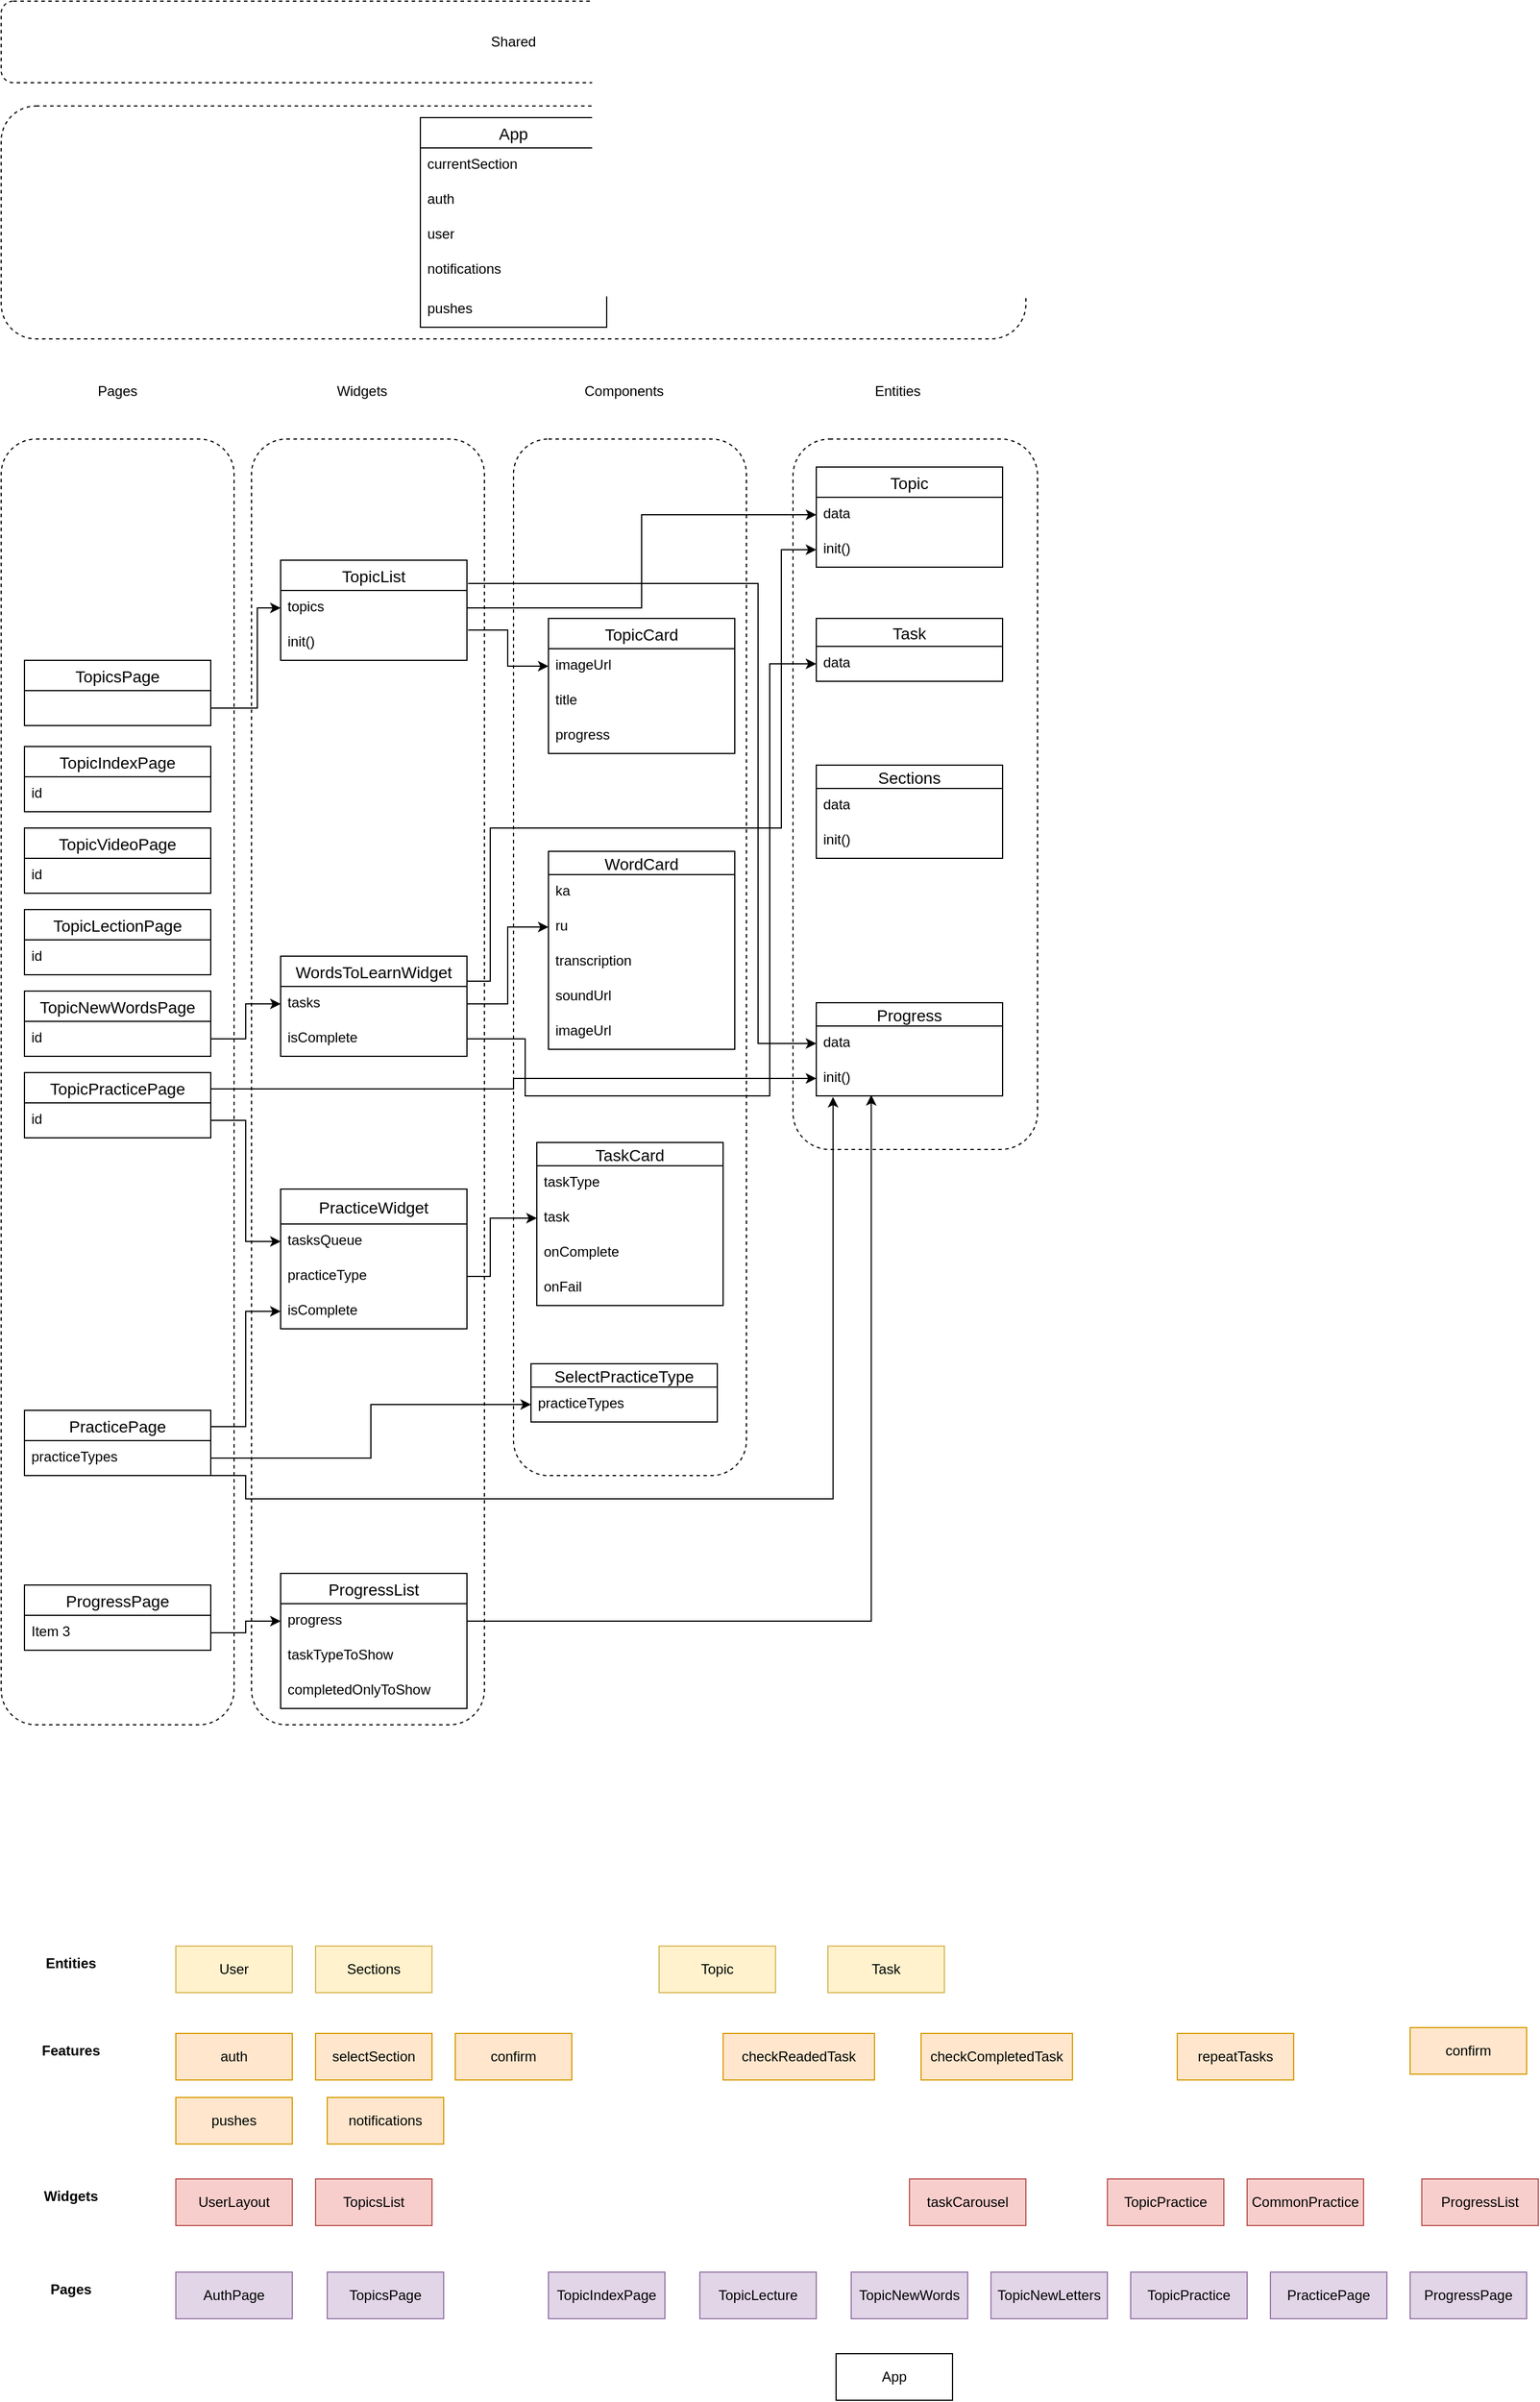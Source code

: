 <mxfile version="24.0.6" type="device">
  <diagram name="Page-1" id="sZi7YRQUznMkWtvt5kRm">
    <mxGraphModel dx="1313" dy="1832" grid="1" gridSize="10" guides="1" tooltips="1" connect="1" arrows="1" fold="1" page="1" pageScale="1" pageWidth="827" pageHeight="1169" math="0" shadow="0">
      <root>
        <mxCell id="0" />
        <mxCell id="1" parent="0" />
        <mxCell id="WkTNOZYevjF56CsXgl2D-112" value="" style="rounded=1;whiteSpace=wrap;html=1;dashed=1;" parent="1" vertex="1">
          <mxGeometry x="10" y="-300" width="880" height="200" as="geometry" />
        </mxCell>
        <mxCell id="WkTNOZYevjF56CsXgl2D-109" value="" style="rounded=1;whiteSpace=wrap;html=1;dashed=1;" parent="1" vertex="1">
          <mxGeometry x="10" y="-14" width="200" height="1104" as="geometry" />
        </mxCell>
        <mxCell id="WkTNOZYevjF56CsXgl2D-108" value="" style="rounded=1;whiteSpace=wrap;html=1;dashed=1;" parent="1" vertex="1">
          <mxGeometry x="225" y="-14" width="200" height="1104" as="geometry" />
        </mxCell>
        <mxCell id="WkTNOZYevjF56CsXgl2D-106" value="" style="rounded=1;whiteSpace=wrap;html=1;dashed=1;" parent="1" vertex="1">
          <mxGeometry x="450" y="-14" width="200" height="890" as="geometry" />
        </mxCell>
        <mxCell id="WkTNOZYevjF56CsXgl2D-104" value="" style="rounded=1;whiteSpace=wrap;html=1;dashed=1;" parent="1" vertex="1">
          <mxGeometry x="690" y="-14" width="210" height="610" as="geometry" />
        </mxCell>
        <mxCell id="WkTNOZYevjF56CsXgl2D-1" value="App" style="swimlane;fontStyle=0;childLayout=stackLayout;horizontal=1;startSize=26;horizontalStack=0;resizeParent=1;resizeParentMax=0;resizeLast=0;collapsible=1;marginBottom=0;align=center;fontSize=14;" parent="1" vertex="1">
          <mxGeometry x="370" y="-290" width="160" height="180" as="geometry" />
        </mxCell>
        <mxCell id="WkTNOZYevjF56CsXgl2D-2" value="currentSection" style="text;strokeColor=none;fillColor=none;spacingLeft=4;spacingRight=4;overflow=hidden;rotatable=0;points=[[0,0.5],[1,0.5]];portConstraint=eastwest;fontSize=12;whiteSpace=wrap;html=1;" parent="WkTNOZYevjF56CsXgl2D-1" vertex="1">
          <mxGeometry y="26" width="160" height="30" as="geometry" />
        </mxCell>
        <mxCell id="WkTNOZYevjF56CsXgl2D-3" value="auth" style="text;strokeColor=none;fillColor=none;spacingLeft=4;spacingRight=4;overflow=hidden;rotatable=0;points=[[0,0.5],[1,0.5]];portConstraint=eastwest;fontSize=12;whiteSpace=wrap;html=1;" parent="WkTNOZYevjF56CsXgl2D-1" vertex="1">
          <mxGeometry y="56" width="160" height="30" as="geometry" />
        </mxCell>
        <mxCell id="WkTNOZYevjF56CsXgl2D-4" value="user" style="text;strokeColor=none;fillColor=none;spacingLeft=4;spacingRight=4;overflow=hidden;rotatable=0;points=[[0,0.5],[1,0.5]];portConstraint=eastwest;fontSize=12;whiteSpace=wrap;html=1;" parent="WkTNOZYevjF56CsXgl2D-1" vertex="1">
          <mxGeometry y="86" width="160" height="30" as="geometry" />
        </mxCell>
        <mxCell id="WkTNOZYevjF56CsXgl2D-101" value="notifications" style="text;strokeColor=none;fillColor=none;spacingLeft=4;spacingRight=4;overflow=hidden;rotatable=0;points=[[0,0.5],[1,0.5]];portConstraint=eastwest;fontSize=12;whiteSpace=wrap;html=1;" parent="WkTNOZYevjF56CsXgl2D-1" vertex="1">
          <mxGeometry y="116" width="160" height="34" as="geometry" />
        </mxCell>
        <mxCell id="WkTNOZYevjF56CsXgl2D-102" value="pushes" style="text;strokeColor=none;fillColor=none;spacingLeft=4;spacingRight=4;overflow=hidden;rotatable=0;points=[[0,0.5],[1,0.5]];portConstraint=eastwest;fontSize=12;whiteSpace=wrap;html=1;" parent="WkTNOZYevjF56CsXgl2D-1" vertex="1">
          <mxGeometry y="150" width="160" height="30" as="geometry" />
        </mxCell>
        <mxCell id="WkTNOZYevjF56CsXgl2D-5" value="Topic" style="swimlane;fontStyle=0;childLayout=stackLayout;horizontal=1;startSize=26;horizontalStack=0;resizeParent=1;resizeParentMax=0;resizeLast=0;collapsible=1;marginBottom=0;align=center;fontSize=14;" parent="1" vertex="1">
          <mxGeometry x="710" y="10" width="160" height="86" as="geometry" />
        </mxCell>
        <mxCell id="WkTNOZYevjF56CsXgl2D-6" value="data" style="text;strokeColor=none;fillColor=none;spacingLeft=4;spacingRight=4;overflow=hidden;rotatable=0;points=[[0,0.5],[1,0.5]];portConstraint=eastwest;fontSize=12;whiteSpace=wrap;html=1;" parent="WkTNOZYevjF56CsXgl2D-5" vertex="1">
          <mxGeometry y="26" width="160" height="30" as="geometry" />
        </mxCell>
        <mxCell id="WkTNOZYevjF56CsXgl2D-8" value="init()" style="text;strokeColor=none;fillColor=none;spacingLeft=4;spacingRight=4;overflow=hidden;rotatable=0;points=[[0,0.5],[1,0.5]];portConstraint=eastwest;fontSize=12;whiteSpace=wrap;html=1;" parent="WkTNOZYevjF56CsXgl2D-5" vertex="1">
          <mxGeometry y="56" width="160" height="30" as="geometry" />
        </mxCell>
        <mxCell id="WkTNOZYevjF56CsXgl2D-9" value="Sections" style="swimlane;fontStyle=0;childLayout=stackLayout;horizontal=1;startSize=20;horizontalStack=0;resizeParent=1;resizeParentMax=0;resizeLast=0;collapsible=1;marginBottom=0;align=center;fontSize=14;" parent="1" vertex="1">
          <mxGeometry x="710" y="266" width="160" height="80" as="geometry" />
        </mxCell>
        <mxCell id="WkTNOZYevjF56CsXgl2D-10" value="data" style="text;strokeColor=none;fillColor=none;spacingLeft=4;spacingRight=4;overflow=hidden;rotatable=0;points=[[0,0.5],[1,0.5]];portConstraint=eastwest;fontSize=12;whiteSpace=wrap;html=1;" parent="WkTNOZYevjF56CsXgl2D-9" vertex="1">
          <mxGeometry y="20" width="160" height="30" as="geometry" />
        </mxCell>
        <mxCell id="WkTNOZYevjF56CsXgl2D-11" value="init()" style="text;strokeColor=none;fillColor=none;spacingLeft=4;spacingRight=4;overflow=hidden;rotatable=0;points=[[0,0.5],[1,0.5]];portConstraint=eastwest;fontSize=12;whiteSpace=wrap;html=1;" parent="WkTNOZYevjF56CsXgl2D-9" vertex="1">
          <mxGeometry y="50" width="160" height="30" as="geometry" />
        </mxCell>
        <mxCell id="WkTNOZYevjF56CsXgl2D-16" value="Progress" style="swimlane;fontStyle=0;childLayout=stackLayout;horizontal=1;startSize=20;horizontalStack=0;resizeParent=1;resizeParentMax=0;resizeLast=0;collapsible=1;marginBottom=0;align=center;fontSize=14;" parent="1" vertex="1">
          <mxGeometry x="710" y="470" width="160" height="80" as="geometry" />
        </mxCell>
        <mxCell id="WkTNOZYevjF56CsXgl2D-17" value="data" style="text;strokeColor=none;fillColor=none;spacingLeft=4;spacingRight=4;overflow=hidden;rotatable=0;points=[[0,0.5],[1,0.5]];portConstraint=eastwest;fontSize=12;whiteSpace=wrap;html=1;" parent="WkTNOZYevjF56CsXgl2D-16" vertex="1">
          <mxGeometry y="20" width="160" height="30" as="geometry" />
        </mxCell>
        <mxCell id="WkTNOZYevjF56CsXgl2D-18" value="init()" style="text;strokeColor=none;fillColor=none;spacingLeft=4;spacingRight=4;overflow=hidden;rotatable=0;points=[[0,0.5],[1,0.5]];portConstraint=eastwest;fontSize=12;whiteSpace=wrap;html=1;" parent="WkTNOZYevjF56CsXgl2D-16" vertex="1">
          <mxGeometry y="50" width="160" height="30" as="geometry" />
        </mxCell>
        <mxCell id="WkTNOZYevjF56CsXgl2D-23" value="TopicsPage" style="swimlane;fontStyle=0;childLayout=stackLayout;horizontal=1;startSize=26;horizontalStack=0;resizeParent=1;resizeParentMax=0;resizeLast=0;collapsible=1;marginBottom=0;align=center;fontSize=14;" parent="1" vertex="1">
          <mxGeometry x="30" y="176" width="160" height="56" as="geometry" />
        </mxCell>
        <mxCell id="WkTNOZYevjF56CsXgl2D-27" value="PracticePage" style="swimlane;fontStyle=0;childLayout=stackLayout;horizontal=1;startSize=26;horizontalStack=0;resizeParent=1;resizeParentMax=0;resizeLast=0;collapsible=1;marginBottom=0;align=center;fontSize=14;" parent="1" vertex="1">
          <mxGeometry x="30" y="820" width="160" height="56" as="geometry" />
        </mxCell>
        <mxCell id="WkTNOZYevjF56CsXgl2D-28" value="practiceTypes" style="text;strokeColor=none;fillColor=none;spacingLeft=4;spacingRight=4;overflow=hidden;rotatable=0;points=[[0,0.5],[1,0.5]];portConstraint=eastwest;fontSize=12;whiteSpace=wrap;html=1;" parent="WkTNOZYevjF56CsXgl2D-27" vertex="1">
          <mxGeometry y="26" width="160" height="30" as="geometry" />
        </mxCell>
        <mxCell id="WkTNOZYevjF56CsXgl2D-29" value="Task" style="swimlane;fontStyle=0;childLayout=stackLayout;horizontal=1;startSize=24;horizontalStack=0;resizeParent=1;resizeParentMax=0;resizeLast=0;collapsible=1;marginBottom=0;align=center;fontSize=14;" parent="1" vertex="1">
          <mxGeometry x="710" y="140" width="160" height="54" as="geometry" />
        </mxCell>
        <mxCell id="WkTNOZYevjF56CsXgl2D-30" value="data" style="text;strokeColor=none;fillColor=none;spacingLeft=4;spacingRight=4;overflow=hidden;rotatable=0;points=[[0,0.5],[1,0.5]];portConstraint=eastwest;fontSize=12;whiteSpace=wrap;html=1;" parent="WkTNOZYevjF56CsXgl2D-29" vertex="1">
          <mxGeometry y="24" width="160" height="30" as="geometry" />
        </mxCell>
        <mxCell id="WkTNOZYevjF56CsXgl2D-33" value="ProgressPage" style="swimlane;fontStyle=0;childLayout=stackLayout;horizontal=1;startSize=26;horizontalStack=0;resizeParent=1;resizeParentMax=0;resizeLast=0;collapsible=1;marginBottom=0;align=center;fontSize=14;" parent="1" vertex="1">
          <mxGeometry x="30" y="970" width="160" height="56" as="geometry" />
        </mxCell>
        <mxCell id="WkTNOZYevjF56CsXgl2D-34" value="Item 3" style="text;strokeColor=none;fillColor=none;spacingLeft=4;spacingRight=4;overflow=hidden;rotatable=0;points=[[0,0.5],[1,0.5]];portConstraint=eastwest;fontSize=12;whiteSpace=wrap;html=1;" parent="WkTNOZYevjF56CsXgl2D-33" vertex="1">
          <mxGeometry y="26" width="160" height="30" as="geometry" />
        </mxCell>
        <mxCell id="WkTNOZYevjF56CsXgl2D-35" value="TopicIndexPage" style="swimlane;fontStyle=0;childLayout=stackLayout;horizontal=1;startSize=26;horizontalStack=0;resizeParent=1;resizeParentMax=0;resizeLast=0;collapsible=1;marginBottom=0;align=center;fontSize=14;" parent="1" vertex="1">
          <mxGeometry x="30" y="250" width="160" height="56" as="geometry" />
        </mxCell>
        <mxCell id="WkTNOZYevjF56CsXgl2D-36" value="id" style="text;strokeColor=none;fillColor=none;spacingLeft=4;spacingRight=4;overflow=hidden;rotatable=0;points=[[0,0.5],[1,0.5]];portConstraint=eastwest;fontSize=12;whiteSpace=wrap;html=1;" parent="WkTNOZYevjF56CsXgl2D-35" vertex="1">
          <mxGeometry y="26" width="160" height="30" as="geometry" />
        </mxCell>
        <mxCell id="WkTNOZYevjF56CsXgl2D-37" value="TopicVideoPage" style="swimlane;fontStyle=0;childLayout=stackLayout;horizontal=1;startSize=26;horizontalStack=0;resizeParent=1;resizeParentMax=0;resizeLast=0;collapsible=1;marginBottom=0;align=center;fontSize=14;" parent="1" vertex="1">
          <mxGeometry x="30" y="320" width="160" height="56" as="geometry" />
        </mxCell>
        <mxCell id="WkTNOZYevjF56CsXgl2D-38" value="id" style="text;strokeColor=none;fillColor=none;spacingLeft=4;spacingRight=4;overflow=hidden;rotatable=0;points=[[0,0.5],[1,0.5]];portConstraint=eastwest;fontSize=12;whiteSpace=wrap;html=1;" parent="WkTNOZYevjF56CsXgl2D-37" vertex="1">
          <mxGeometry y="26" width="160" height="30" as="geometry" />
        </mxCell>
        <mxCell id="WkTNOZYevjF56CsXgl2D-39" value="TopicLectionPage" style="swimlane;fontStyle=0;childLayout=stackLayout;horizontal=1;startSize=26;horizontalStack=0;resizeParent=1;resizeParentMax=0;resizeLast=0;collapsible=1;marginBottom=0;align=center;fontSize=14;" parent="1" vertex="1">
          <mxGeometry x="30" y="390" width="160" height="56" as="geometry" />
        </mxCell>
        <mxCell id="WkTNOZYevjF56CsXgl2D-40" value="id" style="text;strokeColor=none;fillColor=none;spacingLeft=4;spacingRight=4;overflow=hidden;rotatable=0;points=[[0,0.5],[1,0.5]];portConstraint=eastwest;fontSize=12;whiteSpace=wrap;html=1;" parent="WkTNOZYevjF56CsXgl2D-39" vertex="1">
          <mxGeometry y="26" width="160" height="30" as="geometry" />
        </mxCell>
        <mxCell id="WkTNOZYevjF56CsXgl2D-42" value="TopicNewWordsPage" style="swimlane;fontStyle=0;childLayout=stackLayout;horizontal=1;startSize=26;horizontalStack=0;resizeParent=1;resizeParentMax=0;resizeLast=0;collapsible=1;marginBottom=0;align=center;fontSize=14;" parent="1" vertex="1">
          <mxGeometry x="30" y="460" width="160" height="56" as="geometry" />
        </mxCell>
        <mxCell id="WkTNOZYevjF56CsXgl2D-43" value="id" style="text;strokeColor=none;fillColor=none;spacingLeft=4;spacingRight=4;overflow=hidden;rotatable=0;points=[[0,0.5],[1,0.5]];portConstraint=eastwest;fontSize=12;whiteSpace=wrap;html=1;" parent="WkTNOZYevjF56CsXgl2D-42" vertex="1">
          <mxGeometry y="26" width="160" height="30" as="geometry" />
        </mxCell>
        <mxCell id="WkTNOZYevjF56CsXgl2D-44" value="TopicPracticePage" style="swimlane;fontStyle=0;childLayout=stackLayout;horizontal=1;startSize=26;horizontalStack=0;resizeParent=1;resizeParentMax=0;resizeLast=0;collapsible=1;marginBottom=0;align=center;fontSize=14;" parent="1" vertex="1">
          <mxGeometry x="30" y="530" width="160" height="56" as="geometry" />
        </mxCell>
        <mxCell id="WkTNOZYevjF56CsXgl2D-45" value="id" style="text;strokeColor=none;fillColor=none;spacingLeft=4;spacingRight=4;overflow=hidden;rotatable=0;points=[[0,0.5],[1,0.5]];portConstraint=eastwest;fontSize=12;whiteSpace=wrap;html=1;" parent="WkTNOZYevjF56CsXgl2D-44" vertex="1">
          <mxGeometry y="26" width="160" height="30" as="geometry" />
        </mxCell>
        <mxCell id="WkTNOZYevjF56CsXgl2D-46" value="TopicList" style="swimlane;fontStyle=0;childLayout=stackLayout;horizontal=1;startSize=26;horizontalStack=0;resizeParent=1;resizeParentMax=0;resizeLast=0;collapsible=1;marginBottom=0;align=center;fontSize=14;" parent="1" vertex="1">
          <mxGeometry x="250" y="90" width="160" height="86" as="geometry" />
        </mxCell>
        <mxCell id="WkTNOZYevjF56CsXgl2D-47" value="topics" style="text;strokeColor=none;fillColor=none;spacingLeft=4;spacingRight=4;overflow=hidden;rotatable=0;points=[[0,0.5],[1,0.5]];portConstraint=eastwest;fontSize=12;whiteSpace=wrap;html=1;" parent="WkTNOZYevjF56CsXgl2D-46" vertex="1">
          <mxGeometry y="26" width="160" height="30" as="geometry" />
        </mxCell>
        <mxCell id="WkTNOZYevjF56CsXgl2D-48" value="init()" style="text;strokeColor=none;fillColor=none;spacingLeft=4;spacingRight=4;overflow=hidden;rotatable=0;points=[[0,0.5],[1,0.5]];portConstraint=eastwest;fontSize=12;whiteSpace=wrap;html=1;" parent="WkTNOZYevjF56CsXgl2D-46" vertex="1">
          <mxGeometry y="56" width="160" height="30" as="geometry" />
        </mxCell>
        <mxCell id="WkTNOZYevjF56CsXgl2D-50" style="edgeStyle=orthogonalEdgeStyle;rounded=0;orthogonalLoop=1;jettySize=auto;html=1;exitX=1;exitY=0.75;exitDx=0;exitDy=0;entryX=0;entryY=0.5;entryDx=0;entryDy=0;" parent="1" source="WkTNOZYevjF56CsXgl2D-23" target="WkTNOZYevjF56CsXgl2D-47" edge="1">
          <mxGeometry relative="1" as="geometry">
            <mxPoint x="230" y="217" as="sourcePoint" />
            <Array as="points">
              <mxPoint x="230" y="217" />
              <mxPoint x="230" y="131" />
            </Array>
          </mxGeometry>
        </mxCell>
        <mxCell id="WkTNOZYevjF56CsXgl2D-51" value="TopicCard" style="swimlane;fontStyle=0;childLayout=stackLayout;horizontal=1;startSize=26;horizontalStack=0;resizeParent=1;resizeParentMax=0;resizeLast=0;collapsible=1;marginBottom=0;align=center;fontSize=14;" parent="1" vertex="1">
          <mxGeometry x="480" y="140" width="160" height="116" as="geometry" />
        </mxCell>
        <mxCell id="WkTNOZYevjF56CsXgl2D-52" value="imageUrl" style="text;strokeColor=none;fillColor=none;spacingLeft=4;spacingRight=4;overflow=hidden;rotatable=0;points=[[0,0.5],[1,0.5]];portConstraint=eastwest;fontSize=12;whiteSpace=wrap;html=1;" parent="WkTNOZYevjF56CsXgl2D-51" vertex="1">
          <mxGeometry y="26" width="160" height="30" as="geometry" />
        </mxCell>
        <mxCell id="WkTNOZYevjF56CsXgl2D-53" value="title" style="text;strokeColor=none;fillColor=none;spacingLeft=4;spacingRight=4;overflow=hidden;rotatable=0;points=[[0,0.5],[1,0.5]];portConstraint=eastwest;fontSize=12;whiteSpace=wrap;html=1;" parent="WkTNOZYevjF56CsXgl2D-51" vertex="1">
          <mxGeometry y="56" width="160" height="30" as="geometry" />
        </mxCell>
        <mxCell id="WkTNOZYevjF56CsXgl2D-54" value="progress" style="text;strokeColor=none;fillColor=none;spacingLeft=4;spacingRight=4;overflow=hidden;rotatable=0;points=[[0,0.5],[1,0.5]];portConstraint=eastwest;fontSize=12;whiteSpace=wrap;html=1;" parent="WkTNOZYevjF56CsXgl2D-51" vertex="1">
          <mxGeometry y="86" width="160" height="30" as="geometry" />
        </mxCell>
        <mxCell id="WkTNOZYevjF56CsXgl2D-58" value="WordsToLearnWidget" style="swimlane;fontStyle=0;childLayout=stackLayout;horizontal=1;startSize=26;horizontalStack=0;resizeParent=1;resizeParentMax=0;resizeLast=0;collapsible=1;marginBottom=0;align=center;fontSize=14;" parent="1" vertex="1">
          <mxGeometry x="250" y="430" width="160" height="86" as="geometry" />
        </mxCell>
        <mxCell id="WkTNOZYevjF56CsXgl2D-59" value="tasks" style="text;strokeColor=none;fillColor=none;spacingLeft=4;spacingRight=4;overflow=hidden;rotatable=0;points=[[0,0.5],[1,0.5]];portConstraint=eastwest;fontSize=12;whiteSpace=wrap;html=1;" parent="WkTNOZYevjF56CsXgl2D-58" vertex="1">
          <mxGeometry y="26" width="160" height="30" as="geometry" />
        </mxCell>
        <mxCell id="WkTNOZYevjF56CsXgl2D-60" value="isComplete" style="text;strokeColor=none;fillColor=none;spacingLeft=4;spacingRight=4;overflow=hidden;rotatable=0;points=[[0,0.5],[1,0.5]];portConstraint=eastwest;fontSize=12;whiteSpace=wrap;html=1;" parent="WkTNOZYevjF56CsXgl2D-58" vertex="1">
          <mxGeometry y="56" width="160" height="30" as="geometry" />
        </mxCell>
        <mxCell id="WkTNOZYevjF56CsXgl2D-62" value="WordCard" style="swimlane;fontStyle=0;childLayout=stackLayout;horizontal=1;startSize=20;horizontalStack=0;resizeParent=1;resizeParentMax=0;resizeLast=0;collapsible=1;marginBottom=0;align=center;fontSize=14;" parent="1" vertex="1">
          <mxGeometry x="480" y="340" width="160" height="170" as="geometry" />
        </mxCell>
        <mxCell id="WkTNOZYevjF56CsXgl2D-63" value="ka" style="text;strokeColor=none;fillColor=none;spacingLeft=4;spacingRight=4;overflow=hidden;rotatable=0;points=[[0,0.5],[1,0.5]];portConstraint=eastwest;fontSize=12;whiteSpace=wrap;html=1;" parent="WkTNOZYevjF56CsXgl2D-62" vertex="1">
          <mxGeometry y="20" width="160" height="30" as="geometry" />
        </mxCell>
        <mxCell id="WkTNOZYevjF56CsXgl2D-64" value="ru" style="text;strokeColor=none;fillColor=none;spacingLeft=4;spacingRight=4;overflow=hidden;rotatable=0;points=[[0,0.5],[1,0.5]];portConstraint=eastwest;fontSize=12;whiteSpace=wrap;html=1;" parent="WkTNOZYevjF56CsXgl2D-62" vertex="1">
          <mxGeometry y="50" width="160" height="30" as="geometry" />
        </mxCell>
        <mxCell id="WkTNOZYevjF56CsXgl2D-65" value="transcription" style="text;strokeColor=none;fillColor=none;spacingLeft=4;spacingRight=4;overflow=hidden;rotatable=0;points=[[0,0.5],[1,0.5]];portConstraint=eastwest;fontSize=12;whiteSpace=wrap;html=1;" parent="WkTNOZYevjF56CsXgl2D-62" vertex="1">
          <mxGeometry y="80" width="160" height="30" as="geometry" />
        </mxCell>
        <mxCell id="WkTNOZYevjF56CsXgl2D-66" value="soundUrl" style="text;strokeColor=none;fillColor=none;spacingLeft=4;spacingRight=4;overflow=hidden;rotatable=0;points=[[0,0.5],[1,0.5]];portConstraint=eastwest;fontSize=12;whiteSpace=wrap;html=1;" parent="WkTNOZYevjF56CsXgl2D-62" vertex="1">
          <mxGeometry y="110" width="160" height="30" as="geometry" />
        </mxCell>
        <mxCell id="WkTNOZYevjF56CsXgl2D-67" value="imageUrl" style="text;strokeColor=none;fillColor=none;spacingLeft=4;spacingRight=4;overflow=hidden;rotatable=0;points=[[0,0.5],[1,0.5]];portConstraint=eastwest;fontSize=12;whiteSpace=wrap;html=1;" parent="WkTNOZYevjF56CsXgl2D-62" vertex="1">
          <mxGeometry y="140" width="160" height="30" as="geometry" />
        </mxCell>
        <mxCell id="WkTNOZYevjF56CsXgl2D-70" style="edgeStyle=orthogonalEdgeStyle;rounded=0;orthogonalLoop=1;jettySize=auto;html=1;exitX=1;exitY=0.25;exitDx=0;exitDy=0;entryX=0;entryY=0.5;entryDx=0;entryDy=0;" parent="1" source="WkTNOZYevjF56CsXgl2D-58" target="WkTNOZYevjF56CsXgl2D-8" edge="1">
          <mxGeometry relative="1" as="geometry">
            <Array as="points">
              <mxPoint x="430" y="451" />
              <mxPoint x="430" y="320" />
              <mxPoint x="680" y="320" />
              <mxPoint x="680" y="81" />
            </Array>
          </mxGeometry>
        </mxCell>
        <mxCell id="WkTNOZYevjF56CsXgl2D-72" value="PracticeWidget" style="swimlane;fontStyle=0;childLayout=stackLayout;horizontal=1;startSize=30;horizontalStack=0;resizeParent=1;resizeParentMax=0;resizeLast=0;collapsible=1;marginBottom=0;align=center;fontSize=14;" parent="1" vertex="1">
          <mxGeometry x="250" y="630" width="160" height="120" as="geometry" />
        </mxCell>
        <mxCell id="WkTNOZYevjF56CsXgl2D-73" value="tasksQueue" style="text;strokeColor=none;fillColor=none;spacingLeft=4;spacingRight=4;overflow=hidden;rotatable=0;points=[[0,0.5],[1,0.5]];portConstraint=eastwest;fontSize=12;whiteSpace=wrap;html=1;" parent="WkTNOZYevjF56CsXgl2D-72" vertex="1">
          <mxGeometry y="30" width="160" height="30" as="geometry" />
        </mxCell>
        <mxCell id="WkTNOZYevjF56CsXgl2D-74" value="practiceType" style="text;strokeColor=none;fillColor=none;spacingLeft=4;spacingRight=4;overflow=hidden;rotatable=0;points=[[0,0.5],[1,0.5]];portConstraint=eastwest;fontSize=12;whiteSpace=wrap;html=1;" parent="WkTNOZYevjF56CsXgl2D-72" vertex="1">
          <mxGeometry y="60" width="160" height="30" as="geometry" />
        </mxCell>
        <mxCell id="WkTNOZYevjF56CsXgl2D-75" value="isComplete" style="text;strokeColor=none;fillColor=none;spacingLeft=4;spacingRight=4;overflow=hidden;rotatable=0;points=[[0,0.5],[1,0.5]];portConstraint=eastwest;fontSize=12;whiteSpace=wrap;html=1;" parent="WkTNOZYevjF56CsXgl2D-72" vertex="1">
          <mxGeometry y="90" width="160" height="30" as="geometry" />
        </mxCell>
        <mxCell id="WkTNOZYevjF56CsXgl2D-77" value="SelectPracticeType" style="swimlane;fontStyle=0;childLayout=stackLayout;horizontal=1;startSize=20;horizontalStack=0;resizeParent=1;resizeParentMax=0;resizeLast=0;collapsible=1;marginBottom=0;align=center;fontSize=14;" parent="1" vertex="1">
          <mxGeometry x="465" y="780" width="160" height="50" as="geometry" />
        </mxCell>
        <mxCell id="WkTNOZYevjF56CsXgl2D-78" value="practiceTypes" style="text;strokeColor=none;fillColor=none;spacingLeft=4;spacingRight=4;overflow=hidden;rotatable=0;points=[[0,0.5],[1,0.5]];portConstraint=eastwest;fontSize=12;whiteSpace=wrap;html=1;" parent="WkTNOZYevjF56CsXgl2D-77" vertex="1">
          <mxGeometry y="20" width="160" height="30" as="geometry" />
        </mxCell>
        <mxCell id="WkTNOZYevjF56CsXgl2D-82" style="edgeStyle=orthogonalEdgeStyle;rounded=0;orthogonalLoop=1;jettySize=auto;html=1;exitX=1;exitY=0.25;exitDx=0;exitDy=0;entryX=0;entryY=0.5;entryDx=0;entryDy=0;" parent="1" source="WkTNOZYevjF56CsXgl2D-27" target="WkTNOZYevjF56CsXgl2D-75" edge="1">
          <mxGeometry relative="1" as="geometry">
            <Array as="points">
              <mxPoint x="220" y="834" />
              <mxPoint x="220" y="735" />
            </Array>
          </mxGeometry>
        </mxCell>
        <mxCell id="WkTNOZYevjF56CsXgl2D-87" value="TaskCard" style="swimlane;fontStyle=0;childLayout=stackLayout;horizontal=1;startSize=20;horizontalStack=0;resizeParent=1;resizeParentMax=0;resizeLast=0;collapsible=1;marginBottom=0;align=center;fontSize=14;" parent="1" vertex="1">
          <mxGeometry x="470" y="590" width="160" height="140" as="geometry" />
        </mxCell>
        <mxCell id="WkTNOZYevjF56CsXgl2D-88" value="taskType" style="text;strokeColor=none;fillColor=none;spacingLeft=4;spacingRight=4;overflow=hidden;rotatable=0;points=[[0,0.5],[1,0.5]];portConstraint=eastwest;fontSize=12;whiteSpace=wrap;html=1;" parent="WkTNOZYevjF56CsXgl2D-87" vertex="1">
          <mxGeometry y="20" width="160" height="30" as="geometry" />
        </mxCell>
        <mxCell id="WkTNOZYevjF56CsXgl2D-89" value="task" style="text;strokeColor=none;fillColor=none;spacingLeft=4;spacingRight=4;overflow=hidden;rotatable=0;points=[[0,0.5],[1,0.5]];portConstraint=eastwest;fontSize=12;whiteSpace=wrap;html=1;" parent="WkTNOZYevjF56CsXgl2D-87" vertex="1">
          <mxGeometry y="50" width="160" height="30" as="geometry" />
        </mxCell>
        <mxCell id="WkTNOZYevjF56CsXgl2D-90" value="onComplete" style="text;strokeColor=none;fillColor=none;spacingLeft=4;spacingRight=4;overflow=hidden;rotatable=0;points=[[0,0.5],[1,0.5]];portConstraint=eastwest;fontSize=12;whiteSpace=wrap;html=1;" parent="WkTNOZYevjF56CsXgl2D-87" vertex="1">
          <mxGeometry y="80" width="160" height="30" as="geometry" />
        </mxCell>
        <mxCell id="WkTNOZYevjF56CsXgl2D-91" value="onFail" style="text;strokeColor=none;fillColor=none;spacingLeft=4;spacingRight=4;overflow=hidden;rotatable=0;points=[[0,0.5],[1,0.5]];portConstraint=eastwest;fontSize=12;whiteSpace=wrap;html=1;" parent="WkTNOZYevjF56CsXgl2D-87" vertex="1">
          <mxGeometry y="110" width="160" height="30" as="geometry" />
        </mxCell>
        <mxCell id="WkTNOZYevjF56CsXgl2D-93" style="edgeStyle=orthogonalEdgeStyle;rounded=0;orthogonalLoop=1;jettySize=auto;html=1;exitX=1;exitY=0.25;exitDx=0;exitDy=0;entryX=0;entryY=0.5;entryDx=0;entryDy=0;" parent="1" source="WkTNOZYevjF56CsXgl2D-44" target="WkTNOZYevjF56CsXgl2D-18" edge="1">
          <mxGeometry relative="1" as="geometry" />
        </mxCell>
        <mxCell id="WkTNOZYevjF56CsXgl2D-94" style="edgeStyle=orthogonalEdgeStyle;rounded=0;orthogonalLoop=1;jettySize=auto;html=1;exitX=1;exitY=1;exitDx=0;exitDy=0;entryX=0.09;entryY=1.031;entryDx=0;entryDy=0;entryPerimeter=0;" parent="1" source="WkTNOZYevjF56CsXgl2D-27" target="WkTNOZYevjF56CsXgl2D-18" edge="1">
          <mxGeometry relative="1" as="geometry">
            <Array as="points">
              <mxPoint x="220" y="876" />
              <mxPoint x="220" y="896" />
              <mxPoint x="724" y="896" />
            </Array>
          </mxGeometry>
        </mxCell>
        <mxCell id="WkTNOZYevjF56CsXgl2D-95" value="ProgressList" style="swimlane;fontStyle=0;childLayout=stackLayout;horizontal=1;startSize=26;horizontalStack=0;resizeParent=1;resizeParentMax=0;resizeLast=0;collapsible=1;marginBottom=0;align=center;fontSize=14;" parent="1" vertex="1">
          <mxGeometry x="250" y="960" width="160" height="116" as="geometry" />
        </mxCell>
        <mxCell id="WkTNOZYevjF56CsXgl2D-96" value="progress" style="text;strokeColor=none;fillColor=none;spacingLeft=4;spacingRight=4;overflow=hidden;rotatable=0;points=[[0,0.5],[1,0.5]];portConstraint=eastwest;fontSize=12;whiteSpace=wrap;html=1;" parent="WkTNOZYevjF56CsXgl2D-95" vertex="1">
          <mxGeometry y="26" width="160" height="30" as="geometry" />
        </mxCell>
        <mxCell id="WkTNOZYevjF56CsXgl2D-97" value="taskTypeToShow" style="text;strokeColor=none;fillColor=none;spacingLeft=4;spacingRight=4;overflow=hidden;rotatable=0;points=[[0,0.5],[1,0.5]];portConstraint=eastwest;fontSize=12;whiteSpace=wrap;html=1;" parent="WkTNOZYevjF56CsXgl2D-95" vertex="1">
          <mxGeometry y="56" width="160" height="30" as="geometry" />
        </mxCell>
        <mxCell id="WkTNOZYevjF56CsXgl2D-98" value="completedOnlyToShow" style="text;strokeColor=none;fillColor=none;spacingLeft=4;spacingRight=4;overflow=hidden;rotatable=0;points=[[0,0.5],[1,0.5]];portConstraint=eastwest;fontSize=12;whiteSpace=wrap;html=1;" parent="WkTNOZYevjF56CsXgl2D-95" vertex="1">
          <mxGeometry y="86" width="160" height="30" as="geometry" />
        </mxCell>
        <mxCell id="WkTNOZYevjF56CsXgl2D-57" style="edgeStyle=orthogonalEdgeStyle;rounded=0;orthogonalLoop=1;jettySize=auto;html=1;exitX=1.006;exitY=-0.2;exitDx=0;exitDy=0;entryX=0;entryY=0.5;entryDx=0;entryDy=0;exitPerimeter=0;" parent="1" source="WkTNOZYevjF56CsXgl2D-47" target="WkTNOZYevjF56CsXgl2D-17" edge="1">
          <mxGeometry relative="1" as="geometry">
            <Array as="points">
              <mxPoint x="660" y="110" />
              <mxPoint x="660" y="505" />
            </Array>
          </mxGeometry>
        </mxCell>
        <mxCell id="WkTNOZYevjF56CsXgl2D-56" style="edgeStyle=orthogonalEdgeStyle;rounded=0;orthogonalLoop=1;jettySize=auto;html=1;exitX=1;exitY=0.5;exitDx=0;exitDy=0;entryX=0;entryY=0.5;entryDx=0;entryDy=0;" parent="1" source="WkTNOZYevjF56CsXgl2D-47" target="WkTNOZYevjF56CsXgl2D-6" edge="1">
          <mxGeometry relative="1" as="geometry" />
        </mxCell>
        <mxCell id="WkTNOZYevjF56CsXgl2D-55" style="edgeStyle=orthogonalEdgeStyle;rounded=0;orthogonalLoop=1;jettySize=auto;html=1;exitX=1.006;exitY=0.133;exitDx=0;exitDy=0;entryX=0;entryY=0.5;entryDx=0;entryDy=0;exitPerimeter=0;" parent="1" source="WkTNOZYevjF56CsXgl2D-48" target="WkTNOZYevjF56CsXgl2D-52" edge="1">
          <mxGeometry relative="1" as="geometry" />
        </mxCell>
        <mxCell id="WkTNOZYevjF56CsXgl2D-68" style="edgeStyle=orthogonalEdgeStyle;rounded=0;orthogonalLoop=1;jettySize=auto;html=1;exitX=1;exitY=0.5;exitDx=0;exitDy=0;entryX=0;entryY=0.5;entryDx=0;entryDy=0;" parent="1" source="WkTNOZYevjF56CsXgl2D-59" target="WkTNOZYevjF56CsXgl2D-64" edge="1">
          <mxGeometry relative="1" as="geometry" />
        </mxCell>
        <mxCell id="WkTNOZYevjF56CsXgl2D-69" style="edgeStyle=orthogonalEdgeStyle;rounded=0;orthogonalLoop=1;jettySize=auto;html=1;exitX=1;exitY=0.5;exitDx=0;exitDy=0;entryX=0;entryY=0.5;entryDx=0;entryDy=0;" parent="1" source="WkTNOZYevjF56CsXgl2D-60" target="WkTNOZYevjF56CsXgl2D-30" edge="1">
          <mxGeometry relative="1" as="geometry">
            <Array as="points">
              <mxPoint x="460" y="501" />
              <mxPoint x="460" y="550" />
              <mxPoint x="670" y="550" />
              <mxPoint x="670" y="179" />
            </Array>
          </mxGeometry>
        </mxCell>
        <mxCell id="WkTNOZYevjF56CsXgl2D-71" style="edgeStyle=orthogonalEdgeStyle;rounded=0;orthogonalLoop=1;jettySize=auto;html=1;exitX=1;exitY=0.5;exitDx=0;exitDy=0;entryX=0;entryY=0.5;entryDx=0;entryDy=0;" parent="1" source="WkTNOZYevjF56CsXgl2D-43" target="WkTNOZYevjF56CsXgl2D-59" edge="1">
          <mxGeometry relative="1" as="geometry" />
        </mxCell>
        <mxCell id="WkTNOZYevjF56CsXgl2D-76" style="edgeStyle=orthogonalEdgeStyle;rounded=0;orthogonalLoop=1;jettySize=auto;html=1;exitX=1;exitY=0.5;exitDx=0;exitDy=0;entryX=0;entryY=0.5;entryDx=0;entryDy=0;" parent="1" source="WkTNOZYevjF56CsXgl2D-45" target="WkTNOZYevjF56CsXgl2D-73" edge="1">
          <mxGeometry relative="1" as="geometry" />
        </mxCell>
        <mxCell id="WkTNOZYevjF56CsXgl2D-92" style="edgeStyle=orthogonalEdgeStyle;rounded=0;orthogonalLoop=1;jettySize=auto;html=1;exitX=1;exitY=0.5;exitDx=0;exitDy=0;entryX=0;entryY=0.5;entryDx=0;entryDy=0;" parent="1" source="WkTNOZYevjF56CsXgl2D-74" target="WkTNOZYevjF56CsXgl2D-89" edge="1">
          <mxGeometry relative="1" as="geometry">
            <Array as="points">
              <mxPoint x="430" y="705" />
              <mxPoint x="430" y="655" />
            </Array>
          </mxGeometry>
        </mxCell>
        <mxCell id="WkTNOZYevjF56CsXgl2D-81" style="edgeStyle=orthogonalEdgeStyle;rounded=0;orthogonalLoop=1;jettySize=auto;html=1;exitX=1;exitY=0.5;exitDx=0;exitDy=0;entryX=0;entryY=0.5;entryDx=0;entryDy=0;" parent="1" source="WkTNOZYevjF56CsXgl2D-28" target="WkTNOZYevjF56CsXgl2D-78" edge="1">
          <mxGeometry relative="1" as="geometry" />
        </mxCell>
        <mxCell id="WkTNOZYevjF56CsXgl2D-99" style="edgeStyle=orthogonalEdgeStyle;rounded=0;orthogonalLoop=1;jettySize=auto;html=1;exitX=1;exitY=0.5;exitDx=0;exitDy=0;entryX=0;entryY=0.5;entryDx=0;entryDy=0;" parent="1" source="WkTNOZYevjF56CsXgl2D-34" target="WkTNOZYevjF56CsXgl2D-96" edge="1">
          <mxGeometry relative="1" as="geometry" />
        </mxCell>
        <mxCell id="WkTNOZYevjF56CsXgl2D-100" style="edgeStyle=orthogonalEdgeStyle;rounded=0;orthogonalLoop=1;jettySize=auto;html=1;exitX=1;exitY=0.5;exitDx=0;exitDy=0;entryX=0.295;entryY=0.976;entryDx=0;entryDy=0;entryPerimeter=0;" parent="1" source="WkTNOZYevjF56CsXgl2D-96" target="WkTNOZYevjF56CsXgl2D-18" edge="1">
          <mxGeometry relative="1" as="geometry" />
        </mxCell>
        <mxCell id="WkTNOZYevjF56CsXgl2D-105" value="Entities" style="text;html=1;align=center;verticalAlign=middle;whiteSpace=wrap;rounded=0;" parent="1" vertex="1">
          <mxGeometry x="750" y="-70" width="60" height="30" as="geometry" />
        </mxCell>
        <mxCell id="WkTNOZYevjF56CsXgl2D-107" value="Components" style="text;html=1;align=center;verticalAlign=middle;whiteSpace=wrap;rounded=0;" parent="1" vertex="1">
          <mxGeometry x="515" y="-70" width="60" height="30" as="geometry" />
        </mxCell>
        <mxCell id="WkTNOZYevjF56CsXgl2D-110" value="Widgets" style="text;html=1;align=center;verticalAlign=middle;whiteSpace=wrap;rounded=0;" parent="1" vertex="1">
          <mxGeometry x="290" y="-70" width="60" height="30" as="geometry" />
        </mxCell>
        <mxCell id="WkTNOZYevjF56CsXgl2D-111" value="Pages" style="text;html=1;align=center;verticalAlign=middle;whiteSpace=wrap;rounded=0;" parent="1" vertex="1">
          <mxGeometry x="80" y="-70" width="60" height="30" as="geometry" />
        </mxCell>
        <mxCell id="WkTNOZYevjF56CsXgl2D-113" value="Shared" style="rounded=1;whiteSpace=wrap;html=1;dashed=1;" parent="1" vertex="1">
          <mxGeometry x="10" y="-390" width="880" height="70" as="geometry" />
        </mxCell>
        <mxCell id="1uYXqPGWu5NtH5E6OTEn-1" value="App" style="whiteSpace=wrap;html=1;align=center;" vertex="1" parent="1">
          <mxGeometry x="727" y="1630" width="100" height="40" as="geometry" />
        </mxCell>
        <mxCell id="1uYXqPGWu5NtH5E6OTEn-2" value="TopicsPage" style="whiteSpace=wrap;html=1;align=center;fillColor=#e1d5e7;strokeColor=#9673a6;" vertex="1" parent="1">
          <mxGeometry x="290" y="1560" width="100" height="40" as="geometry" />
        </mxCell>
        <mxCell id="1uYXqPGWu5NtH5E6OTEn-3" value="AuthPage" style="whiteSpace=wrap;html=1;align=center;fillColor=#e1d5e7;strokeColor=#9673a6;" vertex="1" parent="1">
          <mxGeometry x="160" y="1560" width="100" height="40" as="geometry" />
        </mxCell>
        <mxCell id="1uYXqPGWu5NtH5E6OTEn-4" value="TopicIndexPage" style="whiteSpace=wrap;html=1;align=center;fillColor=#e1d5e7;strokeColor=#9673a6;" vertex="1" parent="1">
          <mxGeometry x="480" y="1560" width="100" height="40" as="geometry" />
        </mxCell>
        <mxCell id="1uYXqPGWu5NtH5E6OTEn-5" value="TopicLecture" style="whiteSpace=wrap;html=1;align=center;fillColor=#e1d5e7;strokeColor=#9673a6;" vertex="1" parent="1">
          <mxGeometry x="610" y="1560" width="100" height="40" as="geometry" />
        </mxCell>
        <mxCell id="1uYXqPGWu5NtH5E6OTEn-6" value="TopicNewWords" style="whiteSpace=wrap;html=1;align=center;fillColor=#e1d5e7;strokeColor=#9673a6;" vertex="1" parent="1">
          <mxGeometry x="740" y="1560" width="100" height="40" as="geometry" />
        </mxCell>
        <mxCell id="1uYXqPGWu5NtH5E6OTEn-7" value="TopicNewLetters" style="whiteSpace=wrap;html=1;align=center;fillColor=#e1d5e7;strokeColor=#9673a6;" vertex="1" parent="1">
          <mxGeometry x="860" y="1560" width="100" height="40" as="geometry" />
        </mxCell>
        <mxCell id="1uYXqPGWu5NtH5E6OTEn-8" value="TopicPractice" style="whiteSpace=wrap;html=1;align=center;fillColor=#e1d5e7;strokeColor=#9673a6;" vertex="1" parent="1">
          <mxGeometry x="980" y="1560" width="100" height="40" as="geometry" />
        </mxCell>
        <mxCell id="1uYXqPGWu5NtH5E6OTEn-9" value="&lt;b&gt;Pages&lt;/b&gt;" style="text;html=1;align=center;verticalAlign=middle;whiteSpace=wrap;rounded=0;" vertex="1" parent="1">
          <mxGeometry x="40" y="1560" width="60" height="30" as="geometry" />
        </mxCell>
        <mxCell id="1uYXqPGWu5NtH5E6OTEn-10" value="PracticePage" style="whiteSpace=wrap;html=1;align=center;fillColor=#e1d5e7;strokeColor=#9673a6;" vertex="1" parent="1">
          <mxGeometry x="1100" y="1560" width="100" height="40" as="geometry" />
        </mxCell>
        <mxCell id="1uYXqPGWu5NtH5E6OTEn-11" value="ProgressPage" style="whiteSpace=wrap;html=1;align=center;fillColor=#e1d5e7;strokeColor=#9673a6;" vertex="1" parent="1">
          <mxGeometry x="1220" y="1560" width="100" height="40" as="geometry" />
        </mxCell>
        <mxCell id="1uYXqPGWu5NtH5E6OTEn-13" value="Topic" style="whiteSpace=wrap;html=1;align=center;fillColor=#fff2cc;strokeColor=#d6b656;" vertex="1" parent="1">
          <mxGeometry x="575" y="1280" width="100" height="40" as="geometry" />
        </mxCell>
        <mxCell id="1uYXqPGWu5NtH5E6OTEn-14" value="User" style="whiteSpace=wrap;html=1;align=center;fillColor=#fff2cc;strokeColor=#d6b656;" vertex="1" parent="1">
          <mxGeometry x="160" y="1280" width="100" height="40" as="geometry" />
        </mxCell>
        <mxCell id="1uYXqPGWu5NtH5E6OTEn-15" value="Task" style="whiteSpace=wrap;html=1;align=center;fillColor=#fff2cc;strokeColor=#d6b656;" vertex="1" parent="1">
          <mxGeometry x="720" y="1280" width="100" height="40" as="geometry" />
        </mxCell>
        <mxCell id="1uYXqPGWu5NtH5E6OTEn-16" value="&lt;b&gt;Entities&lt;/b&gt;" style="text;html=1;align=center;verticalAlign=middle;whiteSpace=wrap;rounded=0;" vertex="1" parent="1">
          <mxGeometry x="40" y="1280" width="60" height="30" as="geometry" />
        </mxCell>
        <mxCell id="1uYXqPGWu5NtH5E6OTEn-17" value="auth" style="whiteSpace=wrap;html=1;align=center;fillColor=#ffe6cc;strokeColor=#d79b00;" vertex="1" parent="1">
          <mxGeometry x="160" y="1355" width="100" height="40" as="geometry" />
        </mxCell>
        <mxCell id="1uYXqPGWu5NtH5E6OTEn-18" value="&lt;b&gt;Features&lt;/b&gt;" style="text;html=1;align=center;verticalAlign=middle;whiteSpace=wrap;rounded=0;" vertex="1" parent="1">
          <mxGeometry x="40" y="1355" width="60" height="30" as="geometry" />
        </mxCell>
        <mxCell id="1uYXqPGWu5NtH5E6OTEn-19" value="selectSection" style="whiteSpace=wrap;html=1;align=center;fillColor=#ffe6cc;strokeColor=#d79b00;" vertex="1" parent="1">
          <mxGeometry x="280" y="1355" width="100" height="40" as="geometry" />
        </mxCell>
        <mxCell id="1uYXqPGWu5NtH5E6OTEn-20" value="TopicsList" style="whiteSpace=wrap;html=1;align=center;fillColor=#f8cecc;strokeColor=#b85450;" vertex="1" parent="1">
          <mxGeometry x="280" y="1480" width="100" height="40" as="geometry" />
        </mxCell>
        <mxCell id="1uYXqPGWu5NtH5E6OTEn-21" value="&lt;b&gt;Widgets&lt;/b&gt;" style="text;html=1;align=center;verticalAlign=middle;whiteSpace=wrap;rounded=0;" vertex="1" parent="1">
          <mxGeometry x="40" y="1480" width="60" height="30" as="geometry" />
        </mxCell>
        <mxCell id="1uYXqPGWu5NtH5E6OTEn-24" value="taskCarousel" style="whiteSpace=wrap;html=1;align=center;fillColor=#f8cecc;strokeColor=#b85450;" vertex="1" parent="1">
          <mxGeometry x="790" y="1480" width="100" height="40" as="geometry" />
        </mxCell>
        <mxCell id="1uYXqPGWu5NtH5E6OTEn-25" value="TopicPractice" style="whiteSpace=wrap;html=1;align=center;fillColor=#f8cecc;strokeColor=#b85450;" vertex="1" parent="1">
          <mxGeometry x="960" y="1480" width="100" height="40" as="geometry" />
        </mxCell>
        <mxCell id="1uYXqPGWu5NtH5E6OTEn-26" value="CommonPractice" style="whiteSpace=wrap;html=1;align=center;fillColor=#f8cecc;strokeColor=#b85450;" vertex="1" parent="1">
          <mxGeometry x="1080" y="1480" width="100" height="40" as="geometry" />
        </mxCell>
        <mxCell id="1uYXqPGWu5NtH5E6OTEn-27" value="repeatTasks" style="whiteSpace=wrap;html=1;align=center;fillColor=#ffe6cc;strokeColor=#d79b00;" vertex="1" parent="1">
          <mxGeometry x="1020" y="1355" width="100" height="40" as="geometry" />
        </mxCell>
        <mxCell id="1uYXqPGWu5NtH5E6OTEn-28" value="ProgressList" style="whiteSpace=wrap;html=1;align=center;fillColor=#f8cecc;strokeColor=#b85450;" vertex="1" parent="1">
          <mxGeometry x="1230" y="1480" width="100" height="40" as="geometry" />
        </mxCell>
        <mxCell id="1uYXqPGWu5NtH5E6OTEn-29" value="pushes" style="whiteSpace=wrap;html=1;align=center;fillColor=#ffe6cc;strokeColor=#d79b00;" vertex="1" parent="1">
          <mxGeometry x="160" y="1410" width="100" height="40" as="geometry" />
        </mxCell>
        <mxCell id="1uYXqPGWu5NtH5E6OTEn-30" value="notifications" style="whiteSpace=wrap;html=1;align=center;fillColor=#ffe6cc;strokeColor=#d79b00;" vertex="1" parent="1">
          <mxGeometry x="290" y="1410" width="100" height="40" as="geometry" />
        </mxCell>
        <mxCell id="1uYXqPGWu5NtH5E6OTEn-31" value="confirm" style="whiteSpace=wrap;html=1;align=center;fillColor=#ffe6cc;strokeColor=#d79b00;" vertex="1" parent="1">
          <mxGeometry x="1220" y="1350" width="100" height="40" as="geometry" />
        </mxCell>
        <mxCell id="1uYXqPGWu5NtH5E6OTEn-32" value="confirm" style="whiteSpace=wrap;html=1;align=center;fillColor=#ffe6cc;strokeColor=#d79b00;" vertex="1" parent="1">
          <mxGeometry x="400" y="1355" width="100" height="40" as="geometry" />
        </mxCell>
        <mxCell id="1uYXqPGWu5NtH5E6OTEn-33" value="Sections" style="whiteSpace=wrap;html=1;align=center;fillColor=#fff2cc;strokeColor=#d6b656;" vertex="1" parent="1">
          <mxGeometry x="280" y="1280" width="100" height="40" as="geometry" />
        </mxCell>
        <mxCell id="1uYXqPGWu5NtH5E6OTEn-34" value="UserLayout" style="whiteSpace=wrap;html=1;align=center;fillColor=#f8cecc;strokeColor=#b85450;" vertex="1" parent="1">
          <mxGeometry x="160" y="1480" width="100" height="40" as="geometry" />
        </mxCell>
        <mxCell id="1uYXqPGWu5NtH5E6OTEn-35" value="checkReadedTask" style="whiteSpace=wrap;html=1;align=center;fillColor=#ffe6cc;strokeColor=#d79b00;" vertex="1" parent="1">
          <mxGeometry x="630" y="1355" width="130" height="40" as="geometry" />
        </mxCell>
        <mxCell id="1uYXqPGWu5NtH5E6OTEn-36" value="checkCompletedTask" style="whiteSpace=wrap;html=1;align=center;fillColor=#ffe6cc;strokeColor=#d79b00;" vertex="1" parent="1">
          <mxGeometry x="800" y="1355" width="130" height="40" as="geometry" />
        </mxCell>
      </root>
    </mxGraphModel>
  </diagram>
</mxfile>

